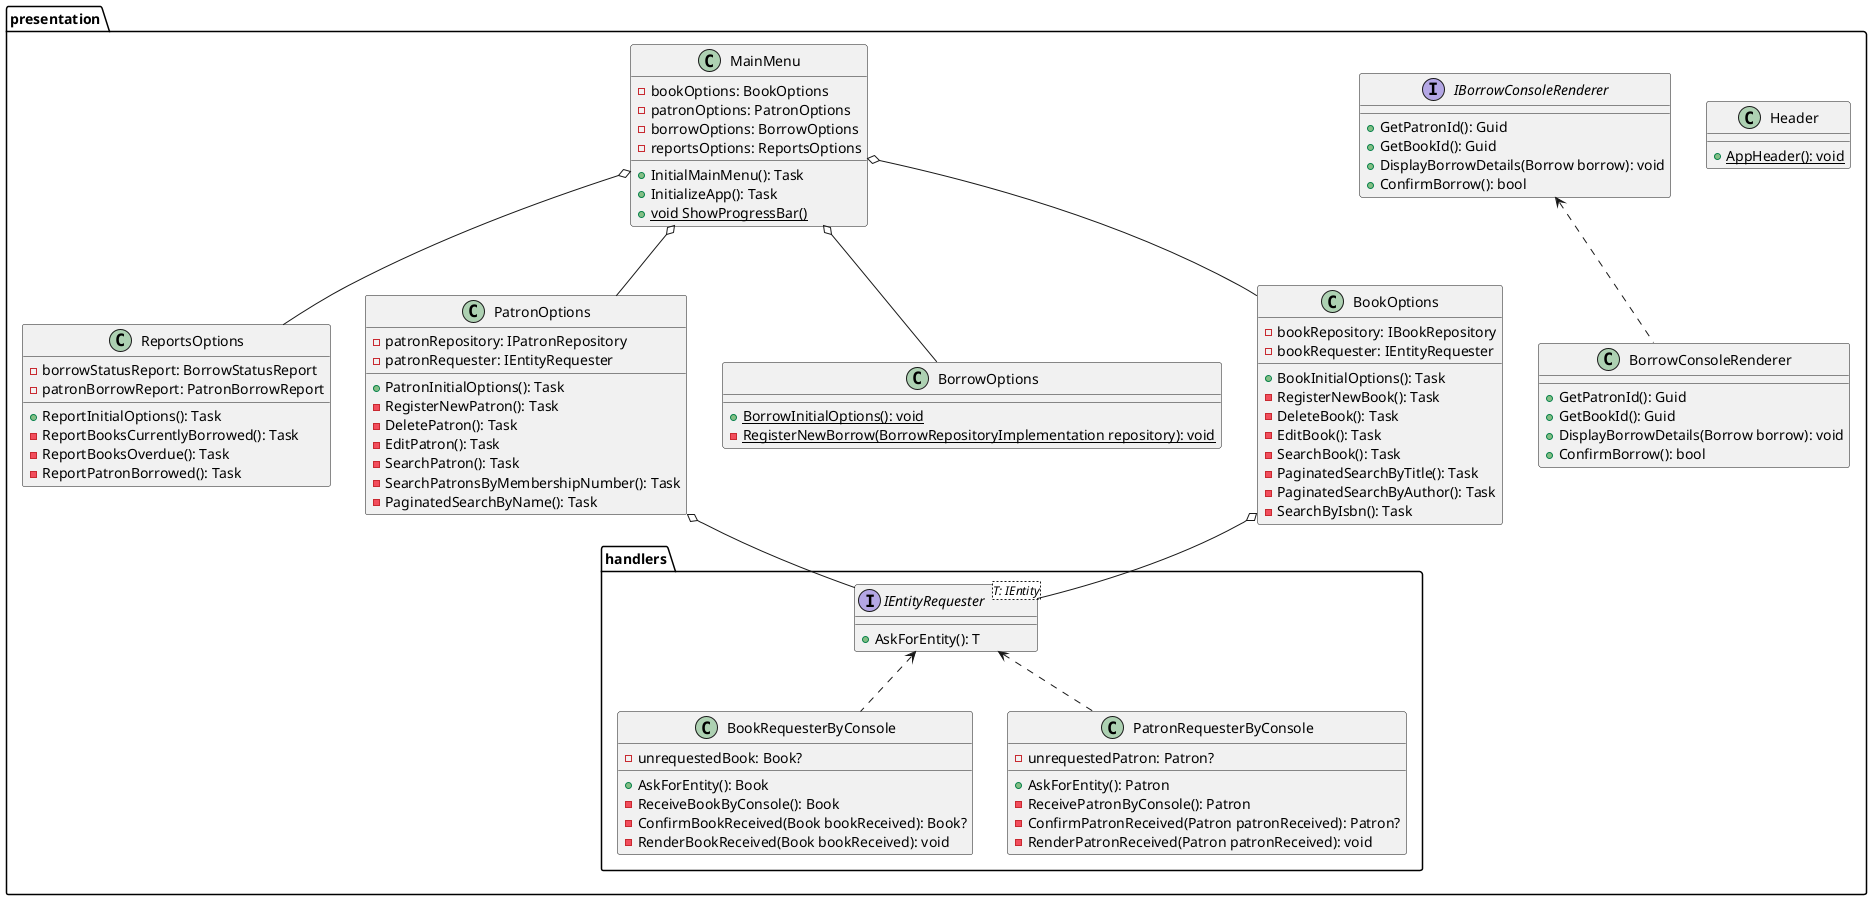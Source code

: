 @startuml
package presentation {

    package handlers {
        class BookRequesterByConsole {
            - unrequestedBook: Book?
            + AskForEntity(): Book
            - ReceiveBookByConsole(): Book
            - ConfirmBookReceived(Book bookReceived): Book?
            - RenderBookReceived(Book bookReceived): void
        }

        class PatronRequesterByConsole {
            - unrequestedPatron: Patron?
            + AskForEntity(): Patron
            - ReceivePatronByConsole(): Patron
            - ConfirmPatronReceived(Patron patronReceived): Patron?
            - RenderPatronReceived(Patron patronReceived): void
        }

        interface IEntityRequester<T: IEntity> {
            + AskForEntity(): T
        }
        IEntityRequester <.. BookRequesterByConsole
        IEntityRequester <.. PatronRequesterByConsole
    }

    class ReportsOptions {
        - borrowStatusReport: BorrowStatusReport
        - patronBorrowReport: PatronBorrowReport
        + ReportInitialOptions(): Task
        - ReportBooksCurrentlyBorrowed(): Task
        - ReportBooksOverdue(): Task
        - ReportPatronBorrowed(): Task
    }

    class Header {
        + {static} AppHeader(): void
    }

    class PatronOptions {
        - patronRepository: IPatronRepository
        - patronRequester: IEntityRequester
        + PatronInitialOptions(): Task
        - RegisterNewPatron(): Task
        - DeletePatron(): Task
        - EditPatron(): Task
        - SearchPatron(): Task
        - SearchPatronsByMembershipNumber(): Task
        - PaginatedSearchByName(): Task
    }
    PatronOptions o-- IEntityRequester

    class BorrowOptions {
        + {static} BorrowInitialOptions(): void
        - {static} RegisterNewBorrow(BorrowRepositoryImplementation repository): void
    }

    class BookOptions {
        - bookRepository: IBookRepository
        - bookRequester: IEntityRequester
        + BookInitialOptions(): Task
        - RegisterNewBook(): Task
        - DeleteBook(): Task
        - EditBook(): Task
        - SearchBook(): Task
        - PaginatedSearchByTitle(): Task
        - PaginatedSearchByAuthor(): Task
        - SearchByIsbn(): Task
    }
    BookOptions o-- IEntityRequester

    class BorrowConsoleRenderer {
        + GetPatronId(): Guid
        + GetBookId(): Guid
        + DisplayBorrowDetails(Borrow borrow): void
        + ConfirmBorrow(): bool
    }

    interface IBorrowConsoleRenderer {
        + GetPatronId(): Guid
        + GetBookId(): Guid
        + DisplayBorrowDetails(Borrow borrow): void
        + ConfirmBorrow(): bool
    }
    IBorrowConsoleRenderer <.. BorrowConsoleRenderer

    class MainMenu {
        - bookOptions: BookOptions
        - patronOptions: PatronOptions
        - borrowOptions: BorrowOptions
        - reportsOptions: ReportsOptions
        + InitialMainMenu(): Task
        + InitializeApp(): Task
        + {static} void ShowProgressBar()
    }
    MainMenu o-- BorrowOptions
    MainMenu o-- BookOptions
    MainMenu o-- PatronOptions
    MainMenu o-- ReportsOptions
}
@enduml
